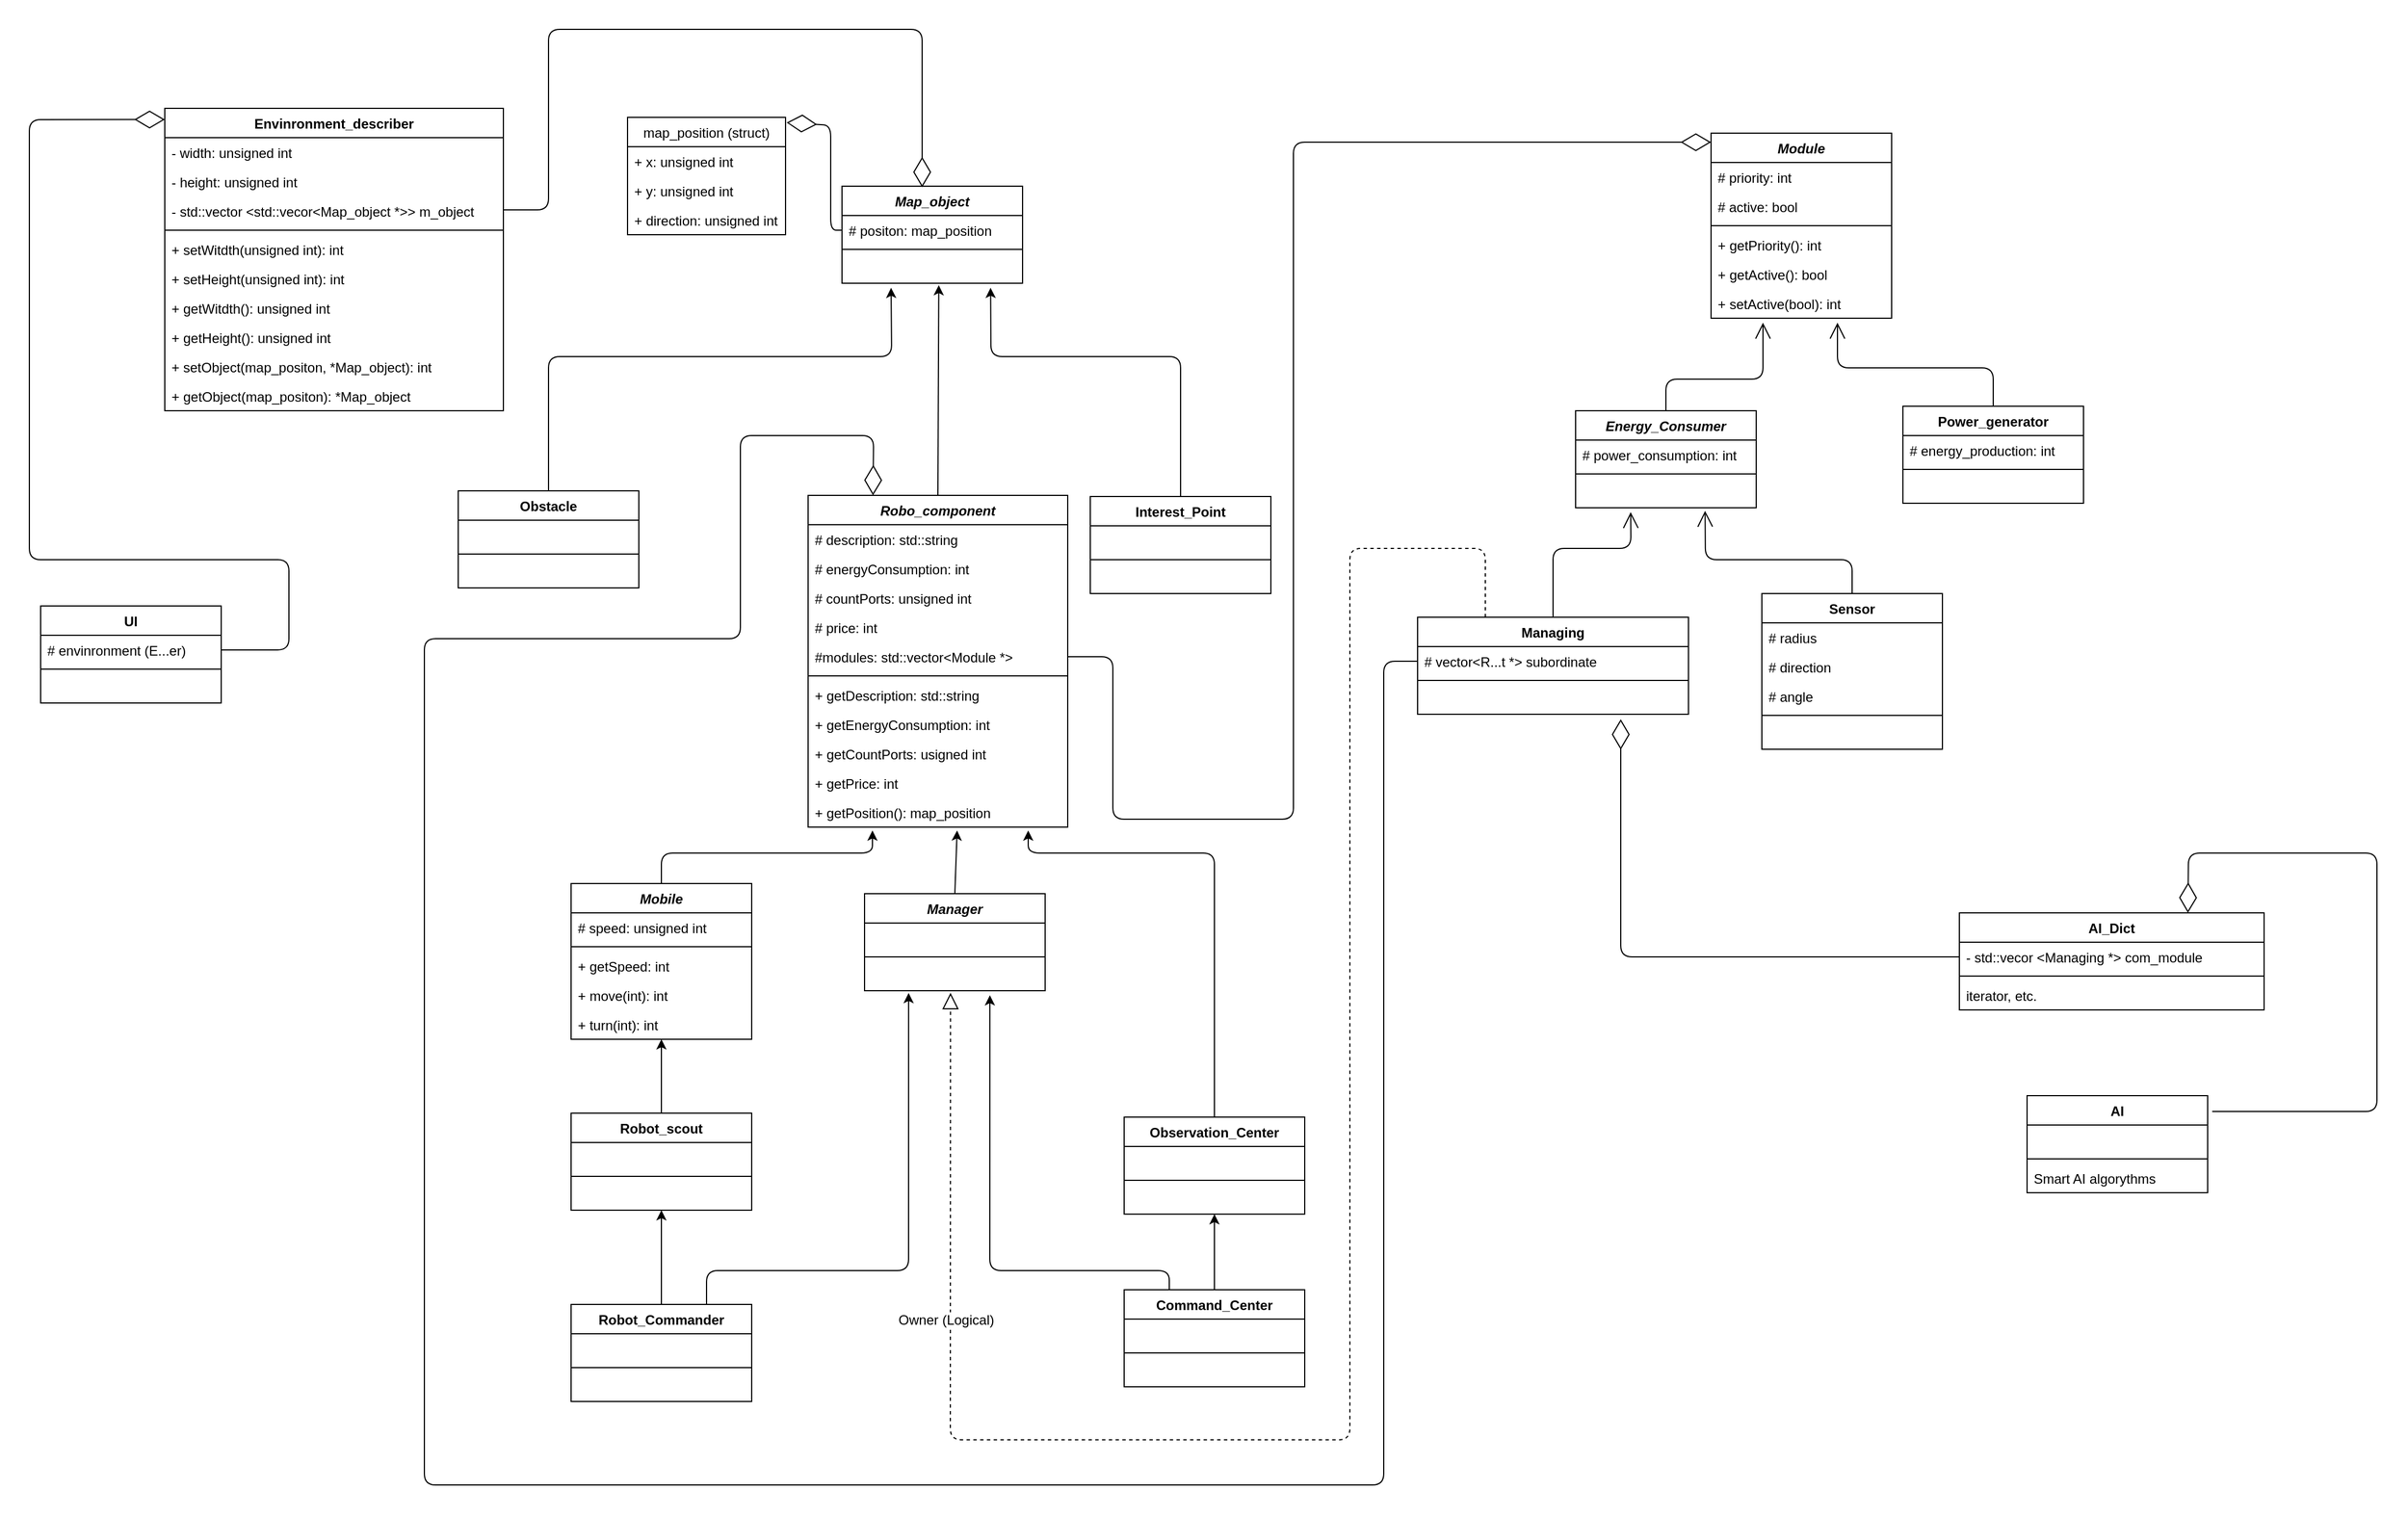 <mxfile version="11.1.4" type="device"><diagram id="Exsvx9Uhfmpt_ahHoCNK" name="Page-1"><mxGraphModel dx="1185" dy="672" grid="1" gridSize="10" guides="1" tooltips="1" connect="1" arrows="1" fold="1" page="1" pageScale="1" pageWidth="2336" pageHeight="1654" math="0" shadow="0"><root><mxCell id="0"/><mxCell id="1" parent="0"/><mxCell id="YD5FZeGdXj8ahOVdZ7LE-12" value="Envinronment_describer" style="swimlane;fontStyle=1;align=center;verticalAlign=top;childLayout=stackLayout;horizontal=1;startSize=26;horizontalStack=0;resizeParent=1;resizeParentMax=0;resizeLast=0;collapsible=1;marginBottom=0;" parent="1" vertex="1"><mxGeometry x="160" y="100" width="300" height="268" as="geometry"/></mxCell><mxCell id="YD5FZeGdXj8ahOVdZ7LE-13" value="- width: unsigned int" style="text;strokeColor=none;fillColor=none;align=left;verticalAlign=top;spacingLeft=4;spacingRight=4;overflow=hidden;rotatable=0;points=[[0,0.5],[1,0.5]];portConstraint=eastwest;" parent="YD5FZeGdXj8ahOVdZ7LE-12" vertex="1"><mxGeometry y="26" width="300" height="26" as="geometry"/></mxCell><mxCell id="YD5FZeGdXj8ahOVdZ7LE-16" value="- height: unsigned int" style="text;strokeColor=none;fillColor=none;align=left;verticalAlign=top;spacingLeft=4;spacingRight=4;overflow=hidden;rotatable=0;points=[[0,0.5],[1,0.5]];portConstraint=eastwest;" parent="YD5FZeGdXj8ahOVdZ7LE-12" vertex="1"><mxGeometry y="52" width="300" height="26" as="geometry"/></mxCell><mxCell id="DMs6pULs--Ma_OaMrf5f-1" value="- std::vector &lt;std::vecor&lt;Map_object *&gt;&gt; m_object" style="text;strokeColor=none;fillColor=none;align=left;verticalAlign=top;spacingLeft=4;spacingRight=4;overflow=hidden;rotatable=0;points=[[0,0.5],[1,0.5]];portConstraint=eastwest;" parent="YD5FZeGdXj8ahOVdZ7LE-12" vertex="1"><mxGeometry y="78" width="300" height="26" as="geometry"/></mxCell><mxCell id="YD5FZeGdXj8ahOVdZ7LE-14" value="" style="line;strokeWidth=1;fillColor=none;align=left;verticalAlign=middle;spacingTop=-1;spacingLeft=3;spacingRight=3;rotatable=0;labelPosition=right;points=[];portConstraint=eastwest;" parent="YD5FZeGdXj8ahOVdZ7LE-12" vertex="1"><mxGeometry y="104" width="300" height="8" as="geometry"/></mxCell><mxCell id="YD5FZeGdXj8ahOVdZ7LE-15" value="+ setWitdth(unsigned int): int" style="text;strokeColor=none;fillColor=none;align=left;verticalAlign=top;spacingLeft=4;spacingRight=4;overflow=hidden;rotatable=0;points=[[0,0.5],[1,0.5]];portConstraint=eastwest;" parent="YD5FZeGdXj8ahOVdZ7LE-12" vertex="1"><mxGeometry y="112" width="300" height="26" as="geometry"/></mxCell><mxCell id="YD5FZeGdXj8ahOVdZ7LE-18" value="+ setHeight(unsigned int): int" style="text;strokeColor=none;fillColor=none;align=left;verticalAlign=top;spacingLeft=4;spacingRight=4;overflow=hidden;rotatable=0;points=[[0,0.5],[1,0.5]];portConstraint=eastwest;" parent="YD5FZeGdXj8ahOVdZ7LE-12" vertex="1"><mxGeometry y="138" width="300" height="26" as="geometry"/></mxCell><mxCell id="YD5FZeGdXj8ahOVdZ7LE-19" value="+ getWitdth(): unsigned int" style="text;strokeColor=none;fillColor=none;align=left;verticalAlign=top;spacingLeft=4;spacingRight=4;overflow=hidden;rotatable=0;points=[[0,0.5],[1,0.5]];portConstraint=eastwest;" parent="YD5FZeGdXj8ahOVdZ7LE-12" vertex="1"><mxGeometry y="164" width="300" height="26" as="geometry"/></mxCell><mxCell id="YD5FZeGdXj8ahOVdZ7LE-20" value="+ getHeight(): unsigned int" style="text;strokeColor=none;fillColor=none;align=left;verticalAlign=top;spacingLeft=4;spacingRight=4;overflow=hidden;rotatable=0;points=[[0,0.5],[1,0.5]];portConstraint=eastwest;" parent="YD5FZeGdXj8ahOVdZ7LE-12" vertex="1"><mxGeometry y="190" width="300" height="26" as="geometry"/></mxCell><mxCell id="DMs6pULs--Ma_OaMrf5f-21" value="+ setObject(map_positon, *Map_object): int" style="text;strokeColor=none;fillColor=none;align=left;verticalAlign=top;spacingLeft=4;spacingRight=4;overflow=hidden;rotatable=0;points=[[0,0.5],[1,0.5]];portConstraint=eastwest;" parent="YD5FZeGdXj8ahOVdZ7LE-12" vertex="1"><mxGeometry y="216" width="300" height="26" as="geometry"/></mxCell><mxCell id="DMs6pULs--Ma_OaMrf5f-22" value="+ getObject(map_positon): *Map_object" style="text;strokeColor=none;fillColor=none;align=left;verticalAlign=top;spacingLeft=4;spacingRight=4;overflow=hidden;rotatable=0;points=[[0,0.5],[1,0.5]];portConstraint=eastwest;" parent="YD5FZeGdXj8ahOVdZ7LE-12" vertex="1"><mxGeometry y="242" width="300" height="26" as="geometry"/></mxCell><mxCell id="YD5FZeGdXj8ahOVdZ7LE-21" value="Map_object" style="swimlane;fontStyle=3;align=center;verticalAlign=top;childLayout=stackLayout;horizontal=1;startSize=26;horizontalStack=0;resizeParent=1;resizeParentMax=0;resizeLast=0;collapsible=1;marginBottom=0;" parent="1" vertex="1"><mxGeometry x="760" y="169" width="160" height="86" as="geometry"/></mxCell><mxCell id="YD5FZeGdXj8ahOVdZ7LE-22" value="# positon: map_position" style="text;strokeColor=none;fillColor=none;align=left;verticalAlign=top;spacingLeft=4;spacingRight=4;overflow=hidden;rotatable=0;points=[[0,0.5],[1,0.5]];portConstraint=eastwest;" parent="YD5FZeGdXj8ahOVdZ7LE-21" vertex="1"><mxGeometry y="26" width="160" height="26" as="geometry"/></mxCell><mxCell id="YD5FZeGdXj8ahOVdZ7LE-23" value="" style="line;strokeWidth=1;fillColor=none;align=left;verticalAlign=middle;spacingTop=-1;spacingLeft=3;spacingRight=3;rotatable=0;labelPosition=right;points=[];portConstraint=eastwest;" parent="YD5FZeGdXj8ahOVdZ7LE-21" vertex="1"><mxGeometry y="52" width="160" height="8" as="geometry"/></mxCell><mxCell id="YD5FZeGdXj8ahOVdZ7LE-24" value=" " style="text;strokeColor=none;fillColor=none;align=left;verticalAlign=top;spacingLeft=4;spacingRight=4;overflow=hidden;rotatable=0;points=[[0,0.5],[1,0.5]];portConstraint=eastwest;" parent="YD5FZeGdXj8ahOVdZ7LE-21" vertex="1"><mxGeometry y="60" width="160" height="26" as="geometry"/></mxCell><mxCell id="YD5FZeGdXj8ahOVdZ7LE-25" value="map_position (struct)" style="swimlane;fontStyle=0;childLayout=stackLayout;horizontal=1;startSize=26;fillColor=none;horizontalStack=0;resizeParent=1;resizeParentMax=0;resizeLast=0;collapsible=1;marginBottom=0;" parent="1" vertex="1"><mxGeometry x="570" y="108" width="140" height="104" as="geometry"/></mxCell><mxCell id="YD5FZeGdXj8ahOVdZ7LE-26" value="+ x: unsigned int" style="text;strokeColor=none;fillColor=none;align=left;verticalAlign=top;spacingLeft=4;spacingRight=4;overflow=hidden;rotatable=0;points=[[0,0.5],[1,0.5]];portConstraint=eastwest;" parent="YD5FZeGdXj8ahOVdZ7LE-25" vertex="1"><mxGeometry y="26" width="140" height="26" as="geometry"/></mxCell><mxCell id="YD5FZeGdXj8ahOVdZ7LE-27" value="+ y: unsigned int" style="text;strokeColor=none;fillColor=none;align=left;verticalAlign=top;spacingLeft=4;spacingRight=4;overflow=hidden;rotatable=0;points=[[0,0.5],[1,0.5]];portConstraint=eastwest;" parent="YD5FZeGdXj8ahOVdZ7LE-25" vertex="1"><mxGeometry y="52" width="140" height="26" as="geometry"/></mxCell><mxCell id="DMs6pULs--Ma_OaMrf5f-4" value="+ direction: unsigned int" style="text;strokeColor=none;fillColor=none;align=left;verticalAlign=top;spacingLeft=4;spacingRight=4;overflow=hidden;rotatable=0;points=[[0,0.5],[1,0.5]];portConstraint=eastwest;" parent="YD5FZeGdXj8ahOVdZ7LE-25" vertex="1"><mxGeometry y="78" width="140" height="26" as="geometry"/></mxCell><mxCell id="YD5FZeGdXj8ahOVdZ7LE-30" value="Obstacle" style="swimlane;fontStyle=1;align=center;verticalAlign=top;childLayout=stackLayout;horizontal=1;startSize=26;horizontalStack=0;resizeParent=1;resizeParentMax=0;resizeLast=0;collapsible=1;marginBottom=0;" parent="1" vertex="1"><mxGeometry x="420" y="439" width="160" height="86" as="geometry"/></mxCell><mxCell id="YD5FZeGdXj8ahOVdZ7LE-31" value=" " style="text;strokeColor=none;fillColor=none;align=left;verticalAlign=top;spacingLeft=4;spacingRight=4;overflow=hidden;rotatable=0;points=[[0,0.5],[1,0.5]];portConstraint=eastwest;" parent="YD5FZeGdXj8ahOVdZ7LE-30" vertex="1"><mxGeometry y="26" width="160" height="26" as="geometry"/></mxCell><mxCell id="YD5FZeGdXj8ahOVdZ7LE-32" value="" style="line;strokeWidth=1;fillColor=none;align=left;verticalAlign=middle;spacingTop=-1;spacingLeft=3;spacingRight=3;rotatable=0;labelPosition=right;points=[];portConstraint=eastwest;" parent="YD5FZeGdXj8ahOVdZ7LE-30" vertex="1"><mxGeometry y="52" width="160" height="8" as="geometry"/></mxCell><mxCell id="YD5FZeGdXj8ahOVdZ7LE-33" value=" " style="text;strokeColor=none;fillColor=none;align=left;verticalAlign=top;spacingLeft=4;spacingRight=4;overflow=hidden;rotatable=0;points=[[0,0.5],[1,0.5]];portConstraint=eastwest;" parent="YD5FZeGdXj8ahOVdZ7LE-30" vertex="1"><mxGeometry y="60" width="160" height="26" as="geometry"/></mxCell><mxCell id="YD5FZeGdXj8ahOVdZ7LE-38" value="Robo_component" style="swimlane;fontStyle=3;align=center;verticalAlign=top;childLayout=stackLayout;horizontal=1;startSize=26;horizontalStack=0;resizeParent=1;resizeParentMax=0;resizeLast=0;collapsible=1;marginBottom=0;" parent="1" vertex="1"><mxGeometry x="730" y="443" width="230" height="294" as="geometry"/></mxCell><mxCell id="YD5FZeGdXj8ahOVdZ7LE-39" value="# description: std::string" style="text;strokeColor=none;fillColor=none;align=left;verticalAlign=top;spacingLeft=4;spacingRight=4;overflow=hidden;rotatable=0;points=[[0,0.5],[1,0.5]];portConstraint=eastwest;" parent="YD5FZeGdXj8ahOVdZ7LE-38" vertex="1"><mxGeometry y="26" width="230" height="26" as="geometry"/></mxCell><mxCell id="YD5FZeGdXj8ahOVdZ7LE-41" value="# energyConsumption: int" style="text;strokeColor=none;fillColor=none;align=left;verticalAlign=top;spacingLeft=4;spacingRight=4;overflow=hidden;rotatable=0;points=[[0,0.5],[1,0.5]];portConstraint=eastwest;" parent="YD5FZeGdXj8ahOVdZ7LE-38" vertex="1"><mxGeometry y="52" width="230" height="26" as="geometry"/></mxCell><mxCell id="YD5FZeGdXj8ahOVdZ7LE-56" value="# countPorts: unsigned int" style="text;strokeColor=none;fillColor=none;align=left;verticalAlign=top;spacingLeft=4;spacingRight=4;overflow=hidden;rotatable=0;points=[[0,0.5],[1,0.5]];portConstraint=eastwest;" parent="YD5FZeGdXj8ahOVdZ7LE-38" vertex="1"><mxGeometry y="78" width="230" height="26" as="geometry"/></mxCell><mxCell id="YD5FZeGdXj8ahOVdZ7LE-57" value="# price: int" style="text;strokeColor=none;fillColor=none;align=left;verticalAlign=top;spacingLeft=4;spacingRight=4;overflow=hidden;rotatable=0;points=[[0,0.5],[1,0.5]];portConstraint=eastwest;" parent="YD5FZeGdXj8ahOVdZ7LE-38" vertex="1"><mxGeometry y="104" width="230" height="26" as="geometry"/></mxCell><mxCell id="YD5FZeGdXj8ahOVdZ7LE-92" value="#modules: std::vector&lt;Module *&gt;" style="text;strokeColor=none;fillColor=none;align=left;verticalAlign=top;spacingLeft=4;spacingRight=4;overflow=hidden;rotatable=0;points=[[0,0.5],[1,0.5]];portConstraint=eastwest;" parent="YD5FZeGdXj8ahOVdZ7LE-38" vertex="1"><mxGeometry y="130" width="230" height="26" as="geometry"/></mxCell><mxCell id="YD5FZeGdXj8ahOVdZ7LE-40" value="" style="line;strokeWidth=1;fillColor=none;align=left;verticalAlign=middle;spacingTop=-1;spacingLeft=3;spacingRight=3;rotatable=0;labelPosition=right;points=[];portConstraint=eastwest;" parent="YD5FZeGdXj8ahOVdZ7LE-38" vertex="1"><mxGeometry y="156" width="230" height="8" as="geometry"/></mxCell><mxCell id="DMs6pULs--Ma_OaMrf5f-24" value="+ getDescription: std::string" style="text;strokeColor=none;fillColor=none;align=left;verticalAlign=top;spacingLeft=4;spacingRight=4;overflow=hidden;rotatable=0;points=[[0,0.5],[1,0.5]];portConstraint=eastwest;" parent="YD5FZeGdXj8ahOVdZ7LE-38" vertex="1"><mxGeometry y="164" width="230" height="26" as="geometry"/></mxCell><mxCell id="YD5FZeGdXj8ahOVdZ7LE-53" value="+ getEnergyConsumption: int" style="text;strokeColor=none;fillColor=none;align=left;verticalAlign=top;spacingLeft=4;spacingRight=4;overflow=hidden;rotatable=0;points=[[0,0.5],[1,0.5]];portConstraint=eastwest;" parent="YD5FZeGdXj8ahOVdZ7LE-38" vertex="1"><mxGeometry y="190" width="230" height="26" as="geometry"/></mxCell><mxCell id="DMs6pULs--Ma_OaMrf5f-25" value="+ getCountPorts: usigned int" style="text;strokeColor=none;fillColor=none;align=left;verticalAlign=top;spacingLeft=4;spacingRight=4;overflow=hidden;rotatable=0;points=[[0,0.5],[1,0.5]];portConstraint=eastwest;" parent="YD5FZeGdXj8ahOVdZ7LE-38" vertex="1"><mxGeometry y="216" width="230" height="26" as="geometry"/></mxCell><mxCell id="DMs6pULs--Ma_OaMrf5f-26" value="+ getPrice: int" style="text;strokeColor=none;fillColor=none;align=left;verticalAlign=top;spacingLeft=4;spacingRight=4;overflow=hidden;rotatable=0;points=[[0,0.5],[1,0.5]];portConstraint=eastwest;" parent="YD5FZeGdXj8ahOVdZ7LE-38" vertex="1"><mxGeometry y="242" width="230" height="26" as="geometry"/></mxCell><mxCell id="RsCHf3ZjkwLosZyqgqrF-59" value="+ getPosition(): map_position" style="text;strokeColor=none;fillColor=none;align=left;verticalAlign=top;spacingLeft=4;spacingRight=4;overflow=hidden;rotatable=0;points=[[0,0.5],[1,0.5]];portConstraint=eastwest;" parent="YD5FZeGdXj8ahOVdZ7LE-38" vertex="1"><mxGeometry y="268" width="230" height="26" as="geometry"/></mxCell><mxCell id="YD5FZeGdXj8ahOVdZ7LE-42" value="Interest_Point" style="swimlane;fontStyle=1;align=center;verticalAlign=top;childLayout=stackLayout;horizontal=1;startSize=26;horizontalStack=0;resizeParent=1;resizeParentMax=0;resizeLast=0;collapsible=1;marginBottom=0;" parent="1" vertex="1"><mxGeometry x="980" y="444" width="160" height="86" as="geometry"/></mxCell><mxCell id="YD5FZeGdXj8ahOVdZ7LE-43" value=" " style="text;strokeColor=none;fillColor=none;align=left;verticalAlign=top;spacingLeft=4;spacingRight=4;overflow=hidden;rotatable=0;points=[[0,0.5],[1,0.5]];portConstraint=eastwest;" parent="YD5FZeGdXj8ahOVdZ7LE-42" vertex="1"><mxGeometry y="26" width="160" height="26" as="geometry"/></mxCell><mxCell id="YD5FZeGdXj8ahOVdZ7LE-44" value="" style="line;strokeWidth=1;fillColor=none;align=left;verticalAlign=middle;spacingTop=-1;spacingLeft=3;spacingRight=3;rotatable=0;labelPosition=right;points=[];portConstraint=eastwest;" parent="YD5FZeGdXj8ahOVdZ7LE-42" vertex="1"><mxGeometry y="52" width="160" height="8" as="geometry"/></mxCell><mxCell id="YD5FZeGdXj8ahOVdZ7LE-45" value=" " style="text;strokeColor=none;fillColor=none;align=left;verticalAlign=top;spacingLeft=4;spacingRight=4;overflow=hidden;rotatable=0;points=[[0,0.5],[1,0.5]];portConstraint=eastwest;" parent="YD5FZeGdXj8ahOVdZ7LE-42" vertex="1"><mxGeometry y="60" width="160" height="26" as="geometry"/></mxCell><mxCell id="YD5FZeGdXj8ahOVdZ7LE-58" value="Mobile" style="swimlane;fontStyle=3;align=center;verticalAlign=top;childLayout=stackLayout;horizontal=1;startSize=26;horizontalStack=0;resizeParent=1;resizeParentMax=0;resizeLast=0;collapsible=1;marginBottom=0;" parent="1" vertex="1"><mxGeometry x="520" y="787" width="160" height="138" as="geometry"/></mxCell><mxCell id="YD5FZeGdXj8ahOVdZ7LE-59" value="# speed: unsigned int" style="text;strokeColor=none;fillColor=none;align=left;verticalAlign=top;spacingLeft=4;spacingRight=4;overflow=hidden;rotatable=0;points=[[0,0.5],[1,0.5]];portConstraint=eastwest;" parent="YD5FZeGdXj8ahOVdZ7LE-58" vertex="1"><mxGeometry y="26" width="160" height="26" as="geometry"/></mxCell><mxCell id="YD5FZeGdXj8ahOVdZ7LE-60" value="" style="line;strokeWidth=1;fillColor=none;align=left;verticalAlign=middle;spacingTop=-1;spacingLeft=3;spacingRight=3;rotatable=0;labelPosition=right;points=[];portConstraint=eastwest;" parent="YD5FZeGdXj8ahOVdZ7LE-58" vertex="1"><mxGeometry y="52" width="160" height="8" as="geometry"/></mxCell><mxCell id="jgoU7HMlPzmWLuiTRNwF-1" value="+ getSpeed: int" style="text;strokeColor=none;fillColor=none;align=left;verticalAlign=top;spacingLeft=4;spacingRight=4;overflow=hidden;rotatable=0;points=[[0,0.5],[1,0.5]];portConstraint=eastwest;" vertex="1" parent="YD5FZeGdXj8ahOVdZ7LE-58"><mxGeometry y="60" width="160" height="26" as="geometry"/></mxCell><mxCell id="YD5FZeGdXj8ahOVdZ7LE-61" value="+ move(int): int" style="text;strokeColor=none;fillColor=none;align=left;verticalAlign=top;spacingLeft=4;spacingRight=4;overflow=hidden;rotatable=0;points=[[0,0.5],[1,0.5]];portConstraint=eastwest;" parent="YD5FZeGdXj8ahOVdZ7LE-58" vertex="1"><mxGeometry y="86" width="160" height="26" as="geometry"/></mxCell><mxCell id="YD5FZeGdXj8ahOVdZ7LE-62" value="+ turn(int): int" style="text;strokeColor=none;fillColor=none;align=left;verticalAlign=top;spacingLeft=4;spacingRight=4;overflow=hidden;rotatable=0;points=[[0,0.5],[1,0.5]];portConstraint=eastwest;" parent="YD5FZeGdXj8ahOVdZ7LE-58" vertex="1"><mxGeometry y="112" width="160" height="26" as="geometry"/></mxCell><mxCell id="YD5FZeGdXj8ahOVdZ7LE-67" value="Manager" style="swimlane;fontStyle=3;align=center;verticalAlign=top;childLayout=stackLayout;horizontal=1;startSize=26;horizontalStack=0;resizeParent=1;resizeParentMax=0;resizeLast=0;collapsible=1;marginBottom=0;" parent="1" vertex="1"><mxGeometry x="780" y="796" width="160" height="86" as="geometry"/></mxCell><mxCell id="YD5FZeGdXj8ahOVdZ7LE-68" value=" " style="text;strokeColor=none;fillColor=none;align=left;verticalAlign=top;spacingLeft=4;spacingRight=4;overflow=hidden;rotatable=0;points=[[0,0.5],[1,0.5]];portConstraint=eastwest;" parent="YD5FZeGdXj8ahOVdZ7LE-67" vertex="1"><mxGeometry y="26" width="160" height="26" as="geometry"/></mxCell><mxCell id="YD5FZeGdXj8ahOVdZ7LE-69" value="" style="line;strokeWidth=1;fillColor=none;align=left;verticalAlign=middle;spacingTop=-1;spacingLeft=3;spacingRight=3;rotatable=0;labelPosition=right;points=[];portConstraint=eastwest;" parent="YD5FZeGdXj8ahOVdZ7LE-67" vertex="1"><mxGeometry y="52" width="160" height="8" as="geometry"/></mxCell><mxCell id="YD5FZeGdXj8ahOVdZ7LE-70" value=" " style="text;strokeColor=none;fillColor=none;align=left;verticalAlign=top;spacingLeft=4;spacingRight=4;overflow=hidden;rotatable=0;points=[[0,0.5],[1,0.5]];portConstraint=eastwest;" parent="YD5FZeGdXj8ahOVdZ7LE-67" vertex="1"><mxGeometry y="60" width="160" height="26" as="geometry"/></mxCell><mxCell id="YD5FZeGdXj8ahOVdZ7LE-71" value="Module" style="swimlane;fontStyle=3;align=center;verticalAlign=top;childLayout=stackLayout;horizontal=1;startSize=26;horizontalStack=0;resizeParent=1;resizeParentMax=0;resizeLast=0;collapsible=1;marginBottom=0;" parent="1" vertex="1"><mxGeometry x="1530" y="122" width="160" height="164" as="geometry"><mxRectangle x="1530" y="165" width="70" height="26" as="alternateBounds"/></mxGeometry></mxCell><mxCell id="YD5FZeGdXj8ahOVdZ7LE-72" value="# priority: int" style="text;strokeColor=none;fillColor=none;align=left;verticalAlign=top;spacingLeft=4;spacingRight=4;overflow=hidden;rotatable=0;points=[[0,0.5],[1,0.5]];portConstraint=eastwest;" parent="YD5FZeGdXj8ahOVdZ7LE-71" vertex="1"><mxGeometry y="26" width="160" height="26" as="geometry"/></mxCell><mxCell id="RsCHf3ZjkwLosZyqgqrF-19" value="# active: bool" style="text;strokeColor=none;fillColor=none;align=left;verticalAlign=top;spacingLeft=4;spacingRight=4;overflow=hidden;rotatable=0;points=[[0,0.5],[1,0.5]];portConstraint=eastwest;" parent="YD5FZeGdXj8ahOVdZ7LE-71" vertex="1"><mxGeometry y="52" width="160" height="26" as="geometry"/></mxCell><mxCell id="YD5FZeGdXj8ahOVdZ7LE-73" value="" style="line;strokeWidth=1;fillColor=none;align=left;verticalAlign=middle;spacingTop=-1;spacingLeft=3;spacingRight=3;rotatable=0;labelPosition=right;points=[];portConstraint=eastwest;" parent="YD5FZeGdXj8ahOVdZ7LE-71" vertex="1"><mxGeometry y="78" width="160" height="8" as="geometry"/></mxCell><mxCell id="YD5FZeGdXj8ahOVdZ7LE-74" value="+ getPriority(): int" style="text;strokeColor=none;fillColor=none;align=left;verticalAlign=top;spacingLeft=4;spacingRight=4;overflow=hidden;rotatable=0;points=[[0,0.5],[1,0.5]];portConstraint=eastwest;" parent="YD5FZeGdXj8ahOVdZ7LE-71" vertex="1"><mxGeometry y="86" width="160" height="26" as="geometry"/></mxCell><mxCell id="jgoU7HMlPzmWLuiTRNwF-2" value="+ getActive(): bool" style="text;strokeColor=none;fillColor=none;align=left;verticalAlign=top;spacingLeft=4;spacingRight=4;overflow=hidden;rotatable=0;points=[[0,0.5],[1,0.5]];portConstraint=eastwest;" vertex="1" parent="YD5FZeGdXj8ahOVdZ7LE-71"><mxGeometry y="112" width="160" height="26" as="geometry"/></mxCell><mxCell id="jgoU7HMlPzmWLuiTRNwF-3" value="+ setActive(bool): int" style="text;strokeColor=none;fillColor=none;align=left;verticalAlign=top;spacingLeft=4;spacingRight=4;overflow=hidden;rotatable=0;points=[[0,0.5],[1,0.5]];portConstraint=eastwest;" vertex="1" parent="YD5FZeGdXj8ahOVdZ7LE-71"><mxGeometry y="138" width="160" height="26" as="geometry"/></mxCell><mxCell id="YD5FZeGdXj8ahOVdZ7LE-75" value="Managing" style="swimlane;fontStyle=1;align=center;verticalAlign=top;childLayout=stackLayout;horizontal=1;startSize=26;horizontalStack=0;resizeParent=1;resizeParentMax=0;resizeLast=0;collapsible=1;marginBottom=0;" parent="1" vertex="1"><mxGeometry x="1270" y="551" width="240" height="86" as="geometry"/></mxCell><mxCell id="YD5FZeGdXj8ahOVdZ7LE-76" value="# vector&lt;R...t *&gt; subordinate" style="text;strokeColor=none;fillColor=none;align=left;verticalAlign=top;spacingLeft=4;spacingRight=4;overflow=hidden;rotatable=0;points=[[0,0.5],[1,0.5]];portConstraint=eastwest;" parent="YD5FZeGdXj8ahOVdZ7LE-75" vertex="1"><mxGeometry y="26" width="240" height="26" as="geometry"/></mxCell><mxCell id="YD5FZeGdXj8ahOVdZ7LE-77" value="" style="line;strokeWidth=1;fillColor=none;align=left;verticalAlign=middle;spacingTop=-1;spacingLeft=3;spacingRight=3;rotatable=0;labelPosition=right;points=[];portConstraint=eastwest;" parent="YD5FZeGdXj8ahOVdZ7LE-75" vertex="1"><mxGeometry y="52" width="240" height="8" as="geometry"/></mxCell><mxCell id="YD5FZeGdXj8ahOVdZ7LE-78" value=" " style="text;strokeColor=none;fillColor=none;align=left;verticalAlign=top;spacingLeft=4;spacingRight=4;overflow=hidden;rotatable=0;points=[[0,0.5],[1,0.5]];portConstraint=eastwest;" parent="YD5FZeGdXj8ahOVdZ7LE-75" vertex="1"><mxGeometry y="60" width="240" height="26" as="geometry"/></mxCell><mxCell id="YD5FZeGdXj8ahOVdZ7LE-79" value="Power_generator" style="swimlane;fontStyle=1;align=center;verticalAlign=top;childLayout=stackLayout;horizontal=1;startSize=26;horizontalStack=0;resizeParent=1;resizeParentMax=0;resizeLast=0;collapsible=1;marginBottom=0;" parent="1" vertex="1"><mxGeometry x="1700" y="364" width="160" height="86" as="geometry"/></mxCell><mxCell id="YD5FZeGdXj8ahOVdZ7LE-80" value="# energy_production: int" style="text;strokeColor=none;fillColor=none;align=left;verticalAlign=top;spacingLeft=4;spacingRight=4;overflow=hidden;rotatable=0;points=[[0,0.5],[1,0.5]];portConstraint=eastwest;" parent="YD5FZeGdXj8ahOVdZ7LE-79" vertex="1"><mxGeometry y="26" width="160" height="26" as="geometry"/></mxCell><mxCell id="YD5FZeGdXj8ahOVdZ7LE-81" value="" style="line;strokeWidth=1;fillColor=none;align=left;verticalAlign=middle;spacingTop=-1;spacingLeft=3;spacingRight=3;rotatable=0;labelPosition=right;points=[];portConstraint=eastwest;" parent="YD5FZeGdXj8ahOVdZ7LE-79" vertex="1"><mxGeometry y="52" width="160" height="8" as="geometry"/></mxCell><mxCell id="YD5FZeGdXj8ahOVdZ7LE-82" value=" " style="text;strokeColor=none;fillColor=none;align=left;verticalAlign=top;spacingLeft=4;spacingRight=4;overflow=hidden;rotatable=0;points=[[0,0.5],[1,0.5]];portConstraint=eastwest;" parent="YD5FZeGdXj8ahOVdZ7LE-79" vertex="1"><mxGeometry y="60" width="160" height="26" as="geometry"/></mxCell><mxCell id="YD5FZeGdXj8ahOVdZ7LE-83" value="Sensor" style="swimlane;fontStyle=1;align=center;verticalAlign=top;childLayout=stackLayout;horizontal=1;startSize=26;horizontalStack=0;resizeParent=1;resizeParentMax=0;resizeLast=0;collapsible=1;marginBottom=0;" parent="1" vertex="1"><mxGeometry x="1575" y="530" width="160" height="138" as="geometry"/></mxCell><mxCell id="YD5FZeGdXj8ahOVdZ7LE-84" value="# radius" style="text;strokeColor=none;fillColor=none;align=left;verticalAlign=top;spacingLeft=4;spacingRight=4;overflow=hidden;rotatable=0;points=[[0,0.5],[1,0.5]];portConstraint=eastwest;" parent="YD5FZeGdXj8ahOVdZ7LE-83" vertex="1"><mxGeometry y="26" width="160" height="26" as="geometry"/></mxCell><mxCell id="RsCHf3ZjkwLosZyqgqrF-25" value="# direction" style="text;strokeColor=none;fillColor=none;align=left;verticalAlign=top;spacingLeft=4;spacingRight=4;overflow=hidden;rotatable=0;points=[[0,0.5],[1,0.5]];portConstraint=eastwest;" parent="YD5FZeGdXj8ahOVdZ7LE-83" vertex="1"><mxGeometry y="52" width="160" height="26" as="geometry"/></mxCell><mxCell id="RsCHf3ZjkwLosZyqgqrF-26" value="# angle" style="text;strokeColor=none;fillColor=none;align=left;verticalAlign=top;spacingLeft=4;spacingRight=4;overflow=hidden;rotatable=0;points=[[0,0.5],[1,0.5]];portConstraint=eastwest;" parent="YD5FZeGdXj8ahOVdZ7LE-83" vertex="1"><mxGeometry y="78" width="160" height="26" as="geometry"/></mxCell><mxCell id="YD5FZeGdXj8ahOVdZ7LE-85" value="" style="line;strokeWidth=1;fillColor=none;align=left;verticalAlign=middle;spacingTop=-1;spacingLeft=3;spacingRight=3;rotatable=0;labelPosition=right;points=[];portConstraint=eastwest;" parent="YD5FZeGdXj8ahOVdZ7LE-83" vertex="1"><mxGeometry y="104" width="160" height="8" as="geometry"/></mxCell><mxCell id="YD5FZeGdXj8ahOVdZ7LE-86" value=" " style="text;strokeColor=none;fillColor=none;align=left;verticalAlign=top;spacingLeft=4;spacingRight=4;overflow=hidden;rotatable=0;points=[[0,0.5],[1,0.5]];portConstraint=eastwest;" parent="YD5FZeGdXj8ahOVdZ7LE-83" vertex="1"><mxGeometry y="112" width="160" height="26" as="geometry"/></mxCell><mxCell id="YD5FZeGdXj8ahOVdZ7LE-94" value="" style="endArrow=diamondThin;endFill=0;endSize=24;html=1;exitX=1;exitY=0.5;exitDx=0;exitDy=0;entryX=0;entryY=0.049;entryDx=0;entryDy=0;entryPerimeter=0;" parent="1" source="YD5FZeGdXj8ahOVdZ7LE-92" edge="1" target="YD5FZeGdXj8ahOVdZ7LE-71"><mxGeometry width="160" relative="1" as="geometry"><mxPoint x="920" y="732.5" as="sourcePoint"/><mxPoint x="1530" y="179" as="targetPoint"/><Array as="points"><mxPoint x="1000" y="586"/><mxPoint x="1000" y="730"/><mxPoint x="1160" y="730"/><mxPoint x="1160" y="130"/></Array></mxGeometry></mxCell><mxCell id="YD5FZeGdXj8ahOVdZ7LE-95" value="" style="endArrow=diamondThin;endFill=0;endSize=24;html=1;exitX=0;exitY=0.5;exitDx=0;exitDy=0;entryX=1.007;entryY=0.045;entryDx=0;entryDy=0;entryPerimeter=0;" parent="1" source="YD5FZeGdXj8ahOVdZ7LE-22" target="YD5FZeGdXj8ahOVdZ7LE-25" edge="1"><mxGeometry width="160" relative="1" as="geometry"><mxPoint x="500" y="240" as="sourcePoint"/><mxPoint x="703" y="87" as="targetPoint"/><Array as="points"><mxPoint x="750" y="208"/><mxPoint x="750" y="115"/></Array></mxGeometry></mxCell><mxCell id="YD5FZeGdXj8ahOVdZ7LE-96" value="Robot_Commander" style="swimlane;fontStyle=1;align=center;verticalAlign=top;childLayout=stackLayout;horizontal=1;startSize=26;horizontalStack=0;resizeParent=1;resizeParentMax=0;resizeLast=0;collapsible=1;marginBottom=0;" parent="1" vertex="1"><mxGeometry x="520" y="1160" width="160" height="86" as="geometry"/></mxCell><mxCell id="YD5FZeGdXj8ahOVdZ7LE-97" value=" " style="text;strokeColor=none;fillColor=none;align=left;verticalAlign=top;spacingLeft=4;spacingRight=4;overflow=hidden;rotatable=0;points=[[0,0.5],[1,0.5]];portConstraint=eastwest;" parent="YD5FZeGdXj8ahOVdZ7LE-96" vertex="1"><mxGeometry y="26" width="160" height="26" as="geometry"/></mxCell><mxCell id="YD5FZeGdXj8ahOVdZ7LE-98" value="" style="line;strokeWidth=1;fillColor=none;align=left;verticalAlign=middle;spacingTop=-1;spacingLeft=3;spacingRight=3;rotatable=0;labelPosition=right;points=[];portConstraint=eastwest;" parent="YD5FZeGdXj8ahOVdZ7LE-96" vertex="1"><mxGeometry y="52" width="160" height="8" as="geometry"/></mxCell><mxCell id="YD5FZeGdXj8ahOVdZ7LE-99" value=" " style="text;strokeColor=none;fillColor=none;align=left;verticalAlign=top;spacingLeft=4;spacingRight=4;overflow=hidden;rotatable=0;points=[[0,0.5],[1,0.5]];portConstraint=eastwest;" parent="YD5FZeGdXj8ahOVdZ7LE-96" vertex="1"><mxGeometry y="60" width="160" height="26" as="geometry"/></mxCell><mxCell id="YD5FZeGdXj8ahOVdZ7LE-118" value="Robot_scout" style="swimlane;fontStyle=1;align=center;verticalAlign=top;childLayout=stackLayout;horizontal=1;startSize=26;horizontalStack=0;resizeParent=1;resizeParentMax=0;resizeLast=0;collapsible=1;marginBottom=0;" parent="1" vertex="1"><mxGeometry x="520" y="990.5" width="160" height="86" as="geometry"/></mxCell><mxCell id="YD5FZeGdXj8ahOVdZ7LE-119" value=" " style="text;strokeColor=none;fillColor=none;align=left;verticalAlign=top;spacingLeft=4;spacingRight=4;overflow=hidden;rotatable=0;points=[[0,0.5],[1,0.5]];portConstraint=eastwest;" parent="YD5FZeGdXj8ahOVdZ7LE-118" vertex="1"><mxGeometry y="26" width="160" height="26" as="geometry"/></mxCell><mxCell id="YD5FZeGdXj8ahOVdZ7LE-120" value="" style="line;strokeWidth=1;fillColor=none;align=left;verticalAlign=middle;spacingTop=-1;spacingLeft=3;spacingRight=3;rotatable=0;labelPosition=right;points=[];portConstraint=eastwest;" parent="YD5FZeGdXj8ahOVdZ7LE-118" vertex="1"><mxGeometry y="52" width="160" height="8" as="geometry"/></mxCell><mxCell id="YD5FZeGdXj8ahOVdZ7LE-121" value=" " style="text;strokeColor=none;fillColor=none;align=left;verticalAlign=top;spacingLeft=4;spacingRight=4;overflow=hidden;rotatable=0;points=[[0,0.5],[1,0.5]];portConstraint=eastwest;" parent="YD5FZeGdXj8ahOVdZ7LE-118" vertex="1"><mxGeometry y="60" width="160" height="26" as="geometry"/></mxCell><mxCell id="YD5FZeGdXj8ahOVdZ7LE-123" value="Observation_Center" style="swimlane;fontStyle=1;align=center;verticalAlign=top;childLayout=stackLayout;horizontal=1;startSize=26;horizontalStack=0;resizeParent=1;resizeParentMax=0;resizeLast=0;collapsible=1;marginBottom=0;" parent="1" vertex="1"><mxGeometry x="1010" y="994" width="160" height="86" as="geometry"/></mxCell><mxCell id="YD5FZeGdXj8ahOVdZ7LE-124" value=" " style="text;strokeColor=none;fillColor=none;align=left;verticalAlign=top;spacingLeft=4;spacingRight=4;overflow=hidden;rotatable=0;points=[[0,0.5],[1,0.5]];portConstraint=eastwest;" parent="YD5FZeGdXj8ahOVdZ7LE-123" vertex="1"><mxGeometry y="26" width="160" height="26" as="geometry"/></mxCell><mxCell id="YD5FZeGdXj8ahOVdZ7LE-125" value="" style="line;strokeWidth=1;fillColor=none;align=left;verticalAlign=middle;spacingTop=-1;spacingLeft=3;spacingRight=3;rotatable=0;labelPosition=right;points=[];portConstraint=eastwest;" parent="YD5FZeGdXj8ahOVdZ7LE-123" vertex="1"><mxGeometry y="52" width="160" height="8" as="geometry"/></mxCell><mxCell id="YD5FZeGdXj8ahOVdZ7LE-126" value=" " style="text;strokeColor=none;fillColor=none;align=left;verticalAlign=top;spacingLeft=4;spacingRight=4;overflow=hidden;rotatable=0;points=[[0,0.5],[1,0.5]];portConstraint=eastwest;" parent="YD5FZeGdXj8ahOVdZ7LE-123" vertex="1"><mxGeometry y="60" width="160" height="26" as="geometry"/></mxCell><mxCell id="YD5FZeGdXj8ahOVdZ7LE-137" value="Command_Center" style="swimlane;fontStyle=1;align=center;verticalAlign=top;childLayout=stackLayout;horizontal=1;startSize=26;horizontalStack=0;resizeParent=1;resizeParentMax=0;resizeLast=0;collapsible=1;marginBottom=0;" parent="1" vertex="1"><mxGeometry x="1010" y="1147" width="160" height="86" as="geometry"/></mxCell><mxCell id="YD5FZeGdXj8ahOVdZ7LE-138" value=" " style="text;strokeColor=none;fillColor=none;align=left;verticalAlign=top;spacingLeft=4;spacingRight=4;overflow=hidden;rotatable=0;points=[[0,0.5],[1,0.5]];portConstraint=eastwest;" parent="YD5FZeGdXj8ahOVdZ7LE-137" vertex="1"><mxGeometry y="26" width="160" height="26" as="geometry"/></mxCell><mxCell id="YD5FZeGdXj8ahOVdZ7LE-139" value="" style="line;strokeWidth=1;fillColor=none;align=left;verticalAlign=middle;spacingTop=-1;spacingLeft=3;spacingRight=3;rotatable=0;labelPosition=right;points=[];portConstraint=eastwest;" parent="YD5FZeGdXj8ahOVdZ7LE-137" vertex="1"><mxGeometry y="52" width="160" height="8" as="geometry"/></mxCell><mxCell id="YD5FZeGdXj8ahOVdZ7LE-140" value=" " style="text;strokeColor=none;fillColor=none;align=left;verticalAlign=top;spacingLeft=4;spacingRight=4;overflow=hidden;rotatable=0;points=[[0,0.5],[1,0.5]];portConstraint=eastwest;" parent="YD5FZeGdXj8ahOVdZ7LE-137" vertex="1"><mxGeometry y="60" width="160" height="26" as="geometry"/></mxCell><mxCell id="YD5FZeGdXj8ahOVdZ7LE-144" value="AI_Dict" style="swimlane;fontStyle=1;align=center;verticalAlign=top;childLayout=stackLayout;horizontal=1;startSize=26;horizontalStack=0;resizeParent=1;resizeParentMax=0;resizeLast=0;collapsible=1;marginBottom=0;" parent="1" vertex="1"><mxGeometry x="1750" y="813" width="270" height="86" as="geometry"/></mxCell><mxCell id="YD5FZeGdXj8ahOVdZ7LE-145" value="- std::vecor &lt;Managing *&gt; com_module" style="text;strokeColor=none;fillColor=none;align=left;verticalAlign=top;spacingLeft=4;spacingRight=4;overflow=hidden;rotatable=0;points=[[0,0.5],[1,0.5]];portConstraint=eastwest;" parent="YD5FZeGdXj8ahOVdZ7LE-144" vertex="1"><mxGeometry y="26" width="270" height="26" as="geometry"/></mxCell><mxCell id="YD5FZeGdXj8ahOVdZ7LE-146" value="" style="line;strokeWidth=1;fillColor=none;align=left;verticalAlign=middle;spacingTop=-1;spacingLeft=3;spacingRight=3;rotatable=0;labelPosition=right;points=[];portConstraint=eastwest;" parent="YD5FZeGdXj8ahOVdZ7LE-144" vertex="1"><mxGeometry y="52" width="270" height="8" as="geometry"/></mxCell><mxCell id="YD5FZeGdXj8ahOVdZ7LE-147" value="iterator, etc." style="text;strokeColor=none;fillColor=none;align=left;verticalAlign=top;spacingLeft=4;spacingRight=4;overflow=hidden;rotatable=0;points=[[0,0.5],[1,0.5]];portConstraint=eastwest;" parent="YD5FZeGdXj8ahOVdZ7LE-144" vertex="1"><mxGeometry y="60" width="270" height="26" as="geometry"/></mxCell><mxCell id="YD5FZeGdXj8ahOVdZ7LE-151" value="" style="endArrow=diamondThin;endFill=0;endSize=24;html=1;exitX=0;exitY=0.5;exitDx=0;exitDy=0;entryX=0.75;entryY=1.167;entryDx=0;entryDy=0;entryPerimeter=0;" parent="1" source="YD5FZeGdXj8ahOVdZ7LE-145" target="YD5FZeGdXj8ahOVdZ7LE-78" edge="1"><mxGeometry width="160" relative="1" as="geometry"><mxPoint x="1430" y="630" as="sourcePoint"/><mxPoint x="1590" y="630" as="targetPoint"/><Array as="points"><mxPoint x="1450" y="852"/></Array></mxGeometry></mxCell><mxCell id="DMs6pULs--Ma_OaMrf5f-5" value="" style="endArrow=diamondThin;endFill=0;endSize=24;html=1;entryX=0.444;entryY=0.012;entryDx=0;entryDy=0;entryPerimeter=0;" parent="1" target="YD5FZeGdXj8ahOVdZ7LE-21" edge="1"><mxGeometry width="160" relative="1" as="geometry"><mxPoint x="460" y="190" as="sourcePoint"/><mxPoint x="850" y="120" as="targetPoint"/><Array as="points"><mxPoint x="500" y="190"/><mxPoint x="500" y="30"/><mxPoint x="831" y="30"/></Array></mxGeometry></mxCell><mxCell id="RsCHf3ZjkwLosZyqgqrF-1" value="" style="endArrow=classic;html=1;exitX=0.5;exitY=0;exitDx=0;exitDy=0;" parent="1" source="YD5FZeGdXj8ahOVdZ7LE-118" target="YD5FZeGdXj8ahOVdZ7LE-62" edge="1"><mxGeometry width="50" height="50" relative="1" as="geometry"><mxPoint x="480" y="949" as="sourcePoint"/><mxPoint x="670" y="920" as="targetPoint"/></mxGeometry></mxCell><mxCell id="RsCHf3ZjkwLosZyqgqrF-3" value="" style="endArrow=classic;html=1;exitX=0.5;exitY=0;exitDx=0;exitDy=0;" parent="1" source="YD5FZeGdXj8ahOVdZ7LE-96" target="YD5FZeGdXj8ahOVdZ7LE-121" edge="1"><mxGeometry width="50" height="50" relative="1" as="geometry"><mxPoint x="410" y="1100" as="sourcePoint"/><mxPoint x="460" y="1050" as="targetPoint"/></mxGeometry></mxCell><mxCell id="RsCHf3ZjkwLosZyqgqrF-5" value="" style="endArrow=classic;html=1;exitX=0.5;exitY=0;exitDx=0;exitDy=0;" parent="1" source="YD5FZeGdXj8ahOVdZ7LE-137" target="YD5FZeGdXj8ahOVdZ7LE-126" edge="1"><mxGeometry width="50" height="50" relative="1" as="geometry"><mxPoint x="1210" y="1137" as="sourcePoint"/><mxPoint x="1260" y="1087" as="targetPoint"/></mxGeometry></mxCell><mxCell id="RsCHf3ZjkwLosZyqgqrF-6" value="" style="endArrow=classic;html=1;exitX=0.75;exitY=0;exitDx=0;exitDy=0;entryX=0.244;entryY=1.077;entryDx=0;entryDy=0;entryPerimeter=0;" parent="1" source="YD5FZeGdXj8ahOVdZ7LE-96" target="YD5FZeGdXj8ahOVdZ7LE-70" edge="1"><mxGeometry width="50" height="50" relative="1" as="geometry"><mxPoint x="780" y="1160" as="sourcePoint"/><mxPoint x="830" y="1110" as="targetPoint"/><Array as="points"><mxPoint x="640" y="1130"/><mxPoint x="819" y="1130"/></Array></mxGeometry></mxCell><mxCell id="RsCHf3ZjkwLosZyqgqrF-7" value="" style="endArrow=classic;html=1;exitX=0.25;exitY=0;exitDx=0;exitDy=0;entryX=0.694;entryY=1.154;entryDx=0;entryDy=0;entryPerimeter=0;" parent="1" source="YD5FZeGdXj8ahOVdZ7LE-137" target="YD5FZeGdXj8ahOVdZ7LE-70" edge="1"><mxGeometry width="50" height="50" relative="1" as="geometry"><mxPoint x="850" y="1200" as="sourcePoint"/><mxPoint x="900" y="1150" as="targetPoint"/><Array as="points"><mxPoint x="1050" y="1130"/><mxPoint x="891" y="1130"/></Array></mxGeometry></mxCell><mxCell id="RsCHf3ZjkwLosZyqgqrF-8" value="" style="endArrow=classic;html=1;exitX=0.5;exitY=0;exitDx=0;exitDy=0;" parent="1" source="YD5FZeGdXj8ahOVdZ7LE-58" edge="1"><mxGeometry width="50" height="50" relative="1" as="geometry"><mxPoint x="600" y="710" as="sourcePoint"/><mxPoint x="787" y="740" as="targetPoint"/><Array as="points"><mxPoint x="600" y="760"/><mxPoint x="787" y="760"/></Array></mxGeometry></mxCell><mxCell id="RsCHf3ZjkwLosZyqgqrF-9" value="" style="endArrow=classic;html=1;exitX=0.5;exitY=0;exitDx=0;exitDy=0;" parent="1" source="YD5FZeGdXj8ahOVdZ7LE-67" edge="1"><mxGeometry width="50" height="50" relative="1" as="geometry"><mxPoint x="890" y="890" as="sourcePoint"/><mxPoint x="862" y="740" as="targetPoint"/></mxGeometry></mxCell><mxCell id="RsCHf3ZjkwLosZyqgqrF-10" value="" style="endArrow=classic;html=1;exitX=0.5;exitY=0;exitDx=0;exitDy=0;" parent="1" source="YD5FZeGdXj8ahOVdZ7LE-123" edge="1"><mxGeometry width="50" height="50" relative="1" as="geometry"><mxPoint x="980" y="870" as="sourcePoint"/><mxPoint x="925" y="740" as="targetPoint"/><Array as="points"><mxPoint x="1090" y="760"/><mxPoint x="925" y="760"/></Array></mxGeometry></mxCell><mxCell id="RsCHf3ZjkwLosZyqgqrF-11" value="" style="endArrow=classic;html=1;exitX=0.5;exitY=0;exitDx=0;exitDy=0;entryX=0.272;entryY=1.156;entryDx=0;entryDy=0;entryPerimeter=0;" parent="1" source="YD5FZeGdXj8ahOVdZ7LE-30" target="YD5FZeGdXj8ahOVdZ7LE-24" edge="1"><mxGeometry width="50" height="50" relative="1" as="geometry"><mxPoint x="590" y="370" as="sourcePoint"/><mxPoint x="640" y="320" as="targetPoint"/><Array as="points"><mxPoint x="500" y="320"/><mxPoint x="804" y="320"/></Array></mxGeometry></mxCell><mxCell id="RsCHf3ZjkwLosZyqgqrF-12" value="" style="endArrow=classic;html=1;exitX=0.5;exitY=0;exitDx=0;exitDy=0;entryX=0.536;entryY=1.066;entryDx=0;entryDy=0;entryPerimeter=0;" parent="1" source="YD5FZeGdXj8ahOVdZ7LE-38" target="YD5FZeGdXj8ahOVdZ7LE-24" edge="1"><mxGeometry width="50" height="50" relative="1" as="geometry"><mxPoint x="910" y="360" as="sourcePoint"/><mxPoint x="960" y="310" as="targetPoint"/></mxGeometry></mxCell><mxCell id="RsCHf3ZjkwLosZyqgqrF-13" value="" style="endArrow=classic;html=1;exitX=0.5;exitY=0;exitDx=0;exitDy=0;entryX=0.823;entryY=1.156;entryDx=0;entryDy=0;entryPerimeter=0;" parent="1" source="YD5FZeGdXj8ahOVdZ7LE-42" target="YD5FZeGdXj8ahOVdZ7LE-24" edge="1"><mxGeometry width="50" height="50" relative="1" as="geometry"><mxPoint x="950" y="370" as="sourcePoint"/><mxPoint x="1000" y="320" as="targetPoint"/><Array as="points"><mxPoint x="1060" y="320"/><mxPoint x="892" y="320"/></Array></mxGeometry></mxCell><mxCell id="RsCHf3ZjkwLosZyqgqrF-14" value="" style="endArrow=diamondThin;endFill=0;endSize=24;html=1;exitX=0;exitY=0.5;exitDx=0;exitDy=0;entryX=0.25;entryY=0;entryDx=0;entryDy=0;" parent="1" source="YD5FZeGdXj8ahOVdZ7LE-76" target="YD5FZeGdXj8ahOVdZ7LE-38" edge="1"><mxGeometry width="160" relative="1" as="geometry"><mxPoint x="1190" y="520" as="sourcePoint"/><mxPoint x="760" y="400" as="targetPoint"/><Array as="points"><mxPoint x="1240" y="590"/><mxPoint x="1240" y="1320"/><mxPoint x="390" y="1320"/><mxPoint x="390" y="570"/><mxPoint x="670" y="570"/><mxPoint x="670" y="390"/><mxPoint x="788" y="390"/></Array></mxGeometry></mxCell><mxCell id="RsCHf3ZjkwLosZyqgqrF-20" value="AI" style="swimlane;fontStyle=1;align=center;verticalAlign=top;childLayout=stackLayout;horizontal=1;startSize=26;horizontalStack=0;resizeParent=1;resizeParentMax=0;resizeLast=0;collapsible=1;marginBottom=0;" parent="1" vertex="1"><mxGeometry x="1810" y="975" width="160" height="86" as="geometry"/></mxCell><mxCell id="RsCHf3ZjkwLosZyqgqrF-21" value=" " style="text;strokeColor=none;fillColor=none;align=left;verticalAlign=top;spacingLeft=4;spacingRight=4;overflow=hidden;rotatable=0;points=[[0,0.5],[1,0.5]];portConstraint=eastwest;" parent="RsCHf3ZjkwLosZyqgqrF-20" vertex="1"><mxGeometry y="26" width="160" height="26" as="geometry"/></mxCell><mxCell id="RsCHf3ZjkwLosZyqgqrF-22" value="" style="line;strokeWidth=1;fillColor=none;align=left;verticalAlign=middle;spacingTop=-1;spacingLeft=3;spacingRight=3;rotatable=0;labelPosition=right;points=[];portConstraint=eastwest;" parent="RsCHf3ZjkwLosZyqgqrF-20" vertex="1"><mxGeometry y="52" width="160" height="8" as="geometry"/></mxCell><mxCell id="RsCHf3ZjkwLosZyqgqrF-23" value="Smart AI algorythms" style="text;strokeColor=none;fillColor=none;align=left;verticalAlign=top;spacingLeft=4;spacingRight=4;overflow=hidden;rotatable=0;points=[[0,0.5],[1,0.5]];portConstraint=eastwest;" parent="RsCHf3ZjkwLosZyqgqrF-20" vertex="1"><mxGeometry y="60" width="160" height="26" as="geometry"/></mxCell><mxCell id="RsCHf3ZjkwLosZyqgqrF-24" value="" style="endArrow=diamondThin;endFill=0;endSize=24;html=1;exitX=1.025;exitY=0.163;exitDx=0;exitDy=0;exitPerimeter=0;entryX=0.75;entryY=0;entryDx=0;entryDy=0;" parent="1" source="RsCHf3ZjkwLosZyqgqrF-20" target="YD5FZeGdXj8ahOVdZ7LE-144" edge="1"><mxGeometry width="160" relative="1" as="geometry"><mxPoint x="2000" y="980" as="sourcePoint"/><mxPoint x="2160" y="980" as="targetPoint"/><Array as="points"><mxPoint x="2120" y="989"/><mxPoint x="2120" y="760"/><mxPoint x="1953" y="760"/></Array></mxGeometry></mxCell><mxCell id="RsCHf3ZjkwLosZyqgqrF-28" value="Energy_Consumer" style="swimlane;fontStyle=3;align=center;verticalAlign=top;childLayout=stackLayout;horizontal=1;startSize=26;horizontalStack=0;resizeParent=1;resizeParentMax=0;resizeLast=0;collapsible=1;marginBottom=0;" parent="1" vertex="1"><mxGeometry x="1410" y="368" width="160" height="86" as="geometry"/></mxCell><mxCell id="RsCHf3ZjkwLosZyqgqrF-29" value="# power_consumption: int" style="text;strokeColor=none;fillColor=none;align=left;verticalAlign=top;spacingLeft=4;spacingRight=4;overflow=hidden;rotatable=0;points=[[0,0.5],[1,0.5]];portConstraint=eastwest;" parent="RsCHf3ZjkwLosZyqgqrF-28" vertex="1"><mxGeometry y="26" width="160" height="26" as="geometry"/></mxCell><mxCell id="RsCHf3ZjkwLosZyqgqrF-30" value="" style="line;strokeWidth=1;fillColor=none;align=left;verticalAlign=middle;spacingTop=-1;spacingLeft=3;spacingRight=3;rotatable=0;labelPosition=right;points=[];portConstraint=eastwest;" parent="RsCHf3ZjkwLosZyqgqrF-28" vertex="1"><mxGeometry y="52" width="160" height="8" as="geometry"/></mxCell><mxCell id="RsCHf3ZjkwLosZyqgqrF-31" value=" " style="text;strokeColor=none;fillColor=none;align=left;verticalAlign=top;spacingLeft=4;spacingRight=4;overflow=hidden;rotatable=0;points=[[0,0.5],[1,0.5]];portConstraint=eastwest;" parent="RsCHf3ZjkwLosZyqgqrF-28" vertex="1"><mxGeometry y="60" width="160" height="26" as="geometry"/></mxCell><mxCell id="RsCHf3ZjkwLosZyqgqrF-47" value="" style="endArrow=open;endFill=1;endSize=12;html=1;exitX=0.5;exitY=0;exitDx=0;exitDy=0;entryX=0.717;entryY=1.104;entryDx=0;entryDy=0;entryPerimeter=0;" parent="1" source="YD5FZeGdXj8ahOVdZ7LE-83" target="RsCHf3ZjkwLosZyqgqrF-31" edge="1"><mxGeometry width="160" relative="1" as="geometry"><mxPoint x="1660" y="480" as="sourcePoint"/><mxPoint x="1820" y="480" as="targetPoint"/><Array as="points"><mxPoint x="1655" y="500"/><mxPoint x="1525" y="500"/></Array></mxGeometry></mxCell><mxCell id="RsCHf3ZjkwLosZyqgqrF-48" value="" style="endArrow=open;endFill=1;endSize=12;html=1;exitX=0.5;exitY=0;exitDx=0;exitDy=0;entryX=0.305;entryY=1.149;entryDx=0;entryDy=0;entryPerimeter=0;" parent="1" source="YD5FZeGdXj8ahOVdZ7LE-75" target="RsCHf3ZjkwLosZyqgqrF-31" edge="1"><mxGeometry width="160" relative="1" as="geometry"><mxPoint x="1270" y="470" as="sourcePoint"/><mxPoint x="1430" y="470" as="targetPoint"/><Array as="points"><mxPoint x="1390" y="490"/><mxPoint x="1459" y="490"/></Array></mxGeometry></mxCell><mxCell id="RsCHf3ZjkwLosZyqgqrF-49" value="" style="endArrow=open;endFill=1;endSize=12;html=1;exitX=0.5;exitY=0;exitDx=0;exitDy=0;" parent="1" source="RsCHf3ZjkwLosZyqgqrF-28" edge="1"><mxGeometry width="160" relative="1" as="geometry"><mxPoint x="1390" y="310" as="sourcePoint"/><mxPoint x="1576" y="290" as="targetPoint"/><Array as="points"><mxPoint x="1490" y="340"/><mxPoint x="1576" y="340"/></Array></mxGeometry></mxCell><mxCell id="RsCHf3ZjkwLosZyqgqrF-50" value="" style="endArrow=open;endFill=1;endSize=12;html=1;exitX=0.5;exitY=0;exitDx=0;exitDy=0;" parent="1" source="YD5FZeGdXj8ahOVdZ7LE-79" edge="1"><mxGeometry width="160" relative="1" as="geometry"><mxPoint x="1780" y="290" as="sourcePoint"/><mxPoint x="1642" y="290" as="targetPoint"/><Array as="points"><mxPoint x="1780" y="330"/><mxPoint x="1642" y="330"/></Array></mxGeometry></mxCell><mxCell id="RsCHf3ZjkwLosZyqgqrF-51" value="UI" style="swimlane;fontStyle=1;align=center;verticalAlign=top;childLayout=stackLayout;horizontal=1;startSize=26;horizontalStack=0;resizeParent=1;resizeParentMax=0;resizeLast=0;collapsible=1;marginBottom=0;" parent="1" vertex="1"><mxGeometry x="50" y="541" width="160" height="86" as="geometry"/></mxCell><mxCell id="RsCHf3ZjkwLosZyqgqrF-52" value="# envinronment (E...er)" style="text;strokeColor=none;fillColor=none;align=left;verticalAlign=top;spacingLeft=4;spacingRight=4;overflow=hidden;rotatable=0;points=[[0,0.5],[1,0.5]];portConstraint=eastwest;" parent="RsCHf3ZjkwLosZyqgqrF-51" vertex="1"><mxGeometry y="26" width="160" height="26" as="geometry"/></mxCell><mxCell id="RsCHf3ZjkwLosZyqgqrF-53" value="" style="line;strokeWidth=1;fillColor=none;align=left;verticalAlign=middle;spacingTop=-1;spacingLeft=3;spacingRight=3;rotatable=0;labelPosition=right;points=[];portConstraint=eastwest;" parent="RsCHf3ZjkwLosZyqgqrF-51" vertex="1"><mxGeometry y="52" width="160" height="8" as="geometry"/></mxCell><mxCell id="RsCHf3ZjkwLosZyqgqrF-54" value=" " style="text;strokeColor=none;fillColor=none;align=left;verticalAlign=top;spacingLeft=4;spacingRight=4;overflow=hidden;rotatable=0;points=[[0,0.5],[1,0.5]];portConstraint=eastwest;" parent="RsCHf3ZjkwLosZyqgqrF-51" vertex="1"><mxGeometry y="60" width="160" height="26" as="geometry"/></mxCell><mxCell id="RsCHf3ZjkwLosZyqgqrF-56" value="" style="endArrow=diamondThin;endFill=0;endSize=24;html=1;exitX=1;exitY=0.5;exitDx=0;exitDy=0;entryX=0;entryY=0.037;entryDx=0;entryDy=0;entryPerimeter=0;" parent="1" source="RsCHf3ZjkwLosZyqgqrF-52" target="YD5FZeGdXj8ahOVdZ7LE-12" edge="1"><mxGeometry width="160" relative="1" as="geometry"><mxPoint x="240" y="470" as="sourcePoint"/><mxPoint x="40" y="130" as="targetPoint"/><Array as="points"><mxPoint x="270" y="580"/><mxPoint x="270" y="500"/><mxPoint x="40" y="500"/><mxPoint x="40" y="110"/></Array></mxGeometry></mxCell><mxCell id="RsCHf3ZjkwLosZyqgqrF-57" value="" style="endArrow=block;dashed=1;endFill=0;endSize=12;html=1;exitX=0.25;exitY=0;exitDx=0;exitDy=0;entryX=0.476;entryY=1.071;entryDx=0;entryDy=0;entryPerimeter=0;" parent="1" source="YD5FZeGdXj8ahOVdZ7LE-75" target="YD5FZeGdXj8ahOVdZ7LE-70" edge="1"><mxGeometry width="160" relative="1" as="geometry"><mxPoint x="1210" y="440" as="sourcePoint"/><mxPoint x="1370" y="440" as="targetPoint"/><Array as="points"><mxPoint x="1330" y="490"/><mxPoint x="1210" y="490"/><mxPoint x="1210" y="1280"/><mxPoint x="856" y="1280"/></Array></mxGeometry></mxCell><mxCell id="RsCHf3ZjkwLosZyqgqrF-58" value="Owner (Logical)" style="text;html=1;resizable=0;points=[];align=center;verticalAlign=middle;labelBackgroundColor=#ffffff;" parent="RsCHf3ZjkwLosZyqgqrF-57" vertex="1" connectable="0"><mxGeometry x="0.663" y="3" relative="1" as="geometry"><mxPoint x="-1" as="offset"/></mxGeometry></mxCell></root></mxGraphModel></diagram></mxfile>